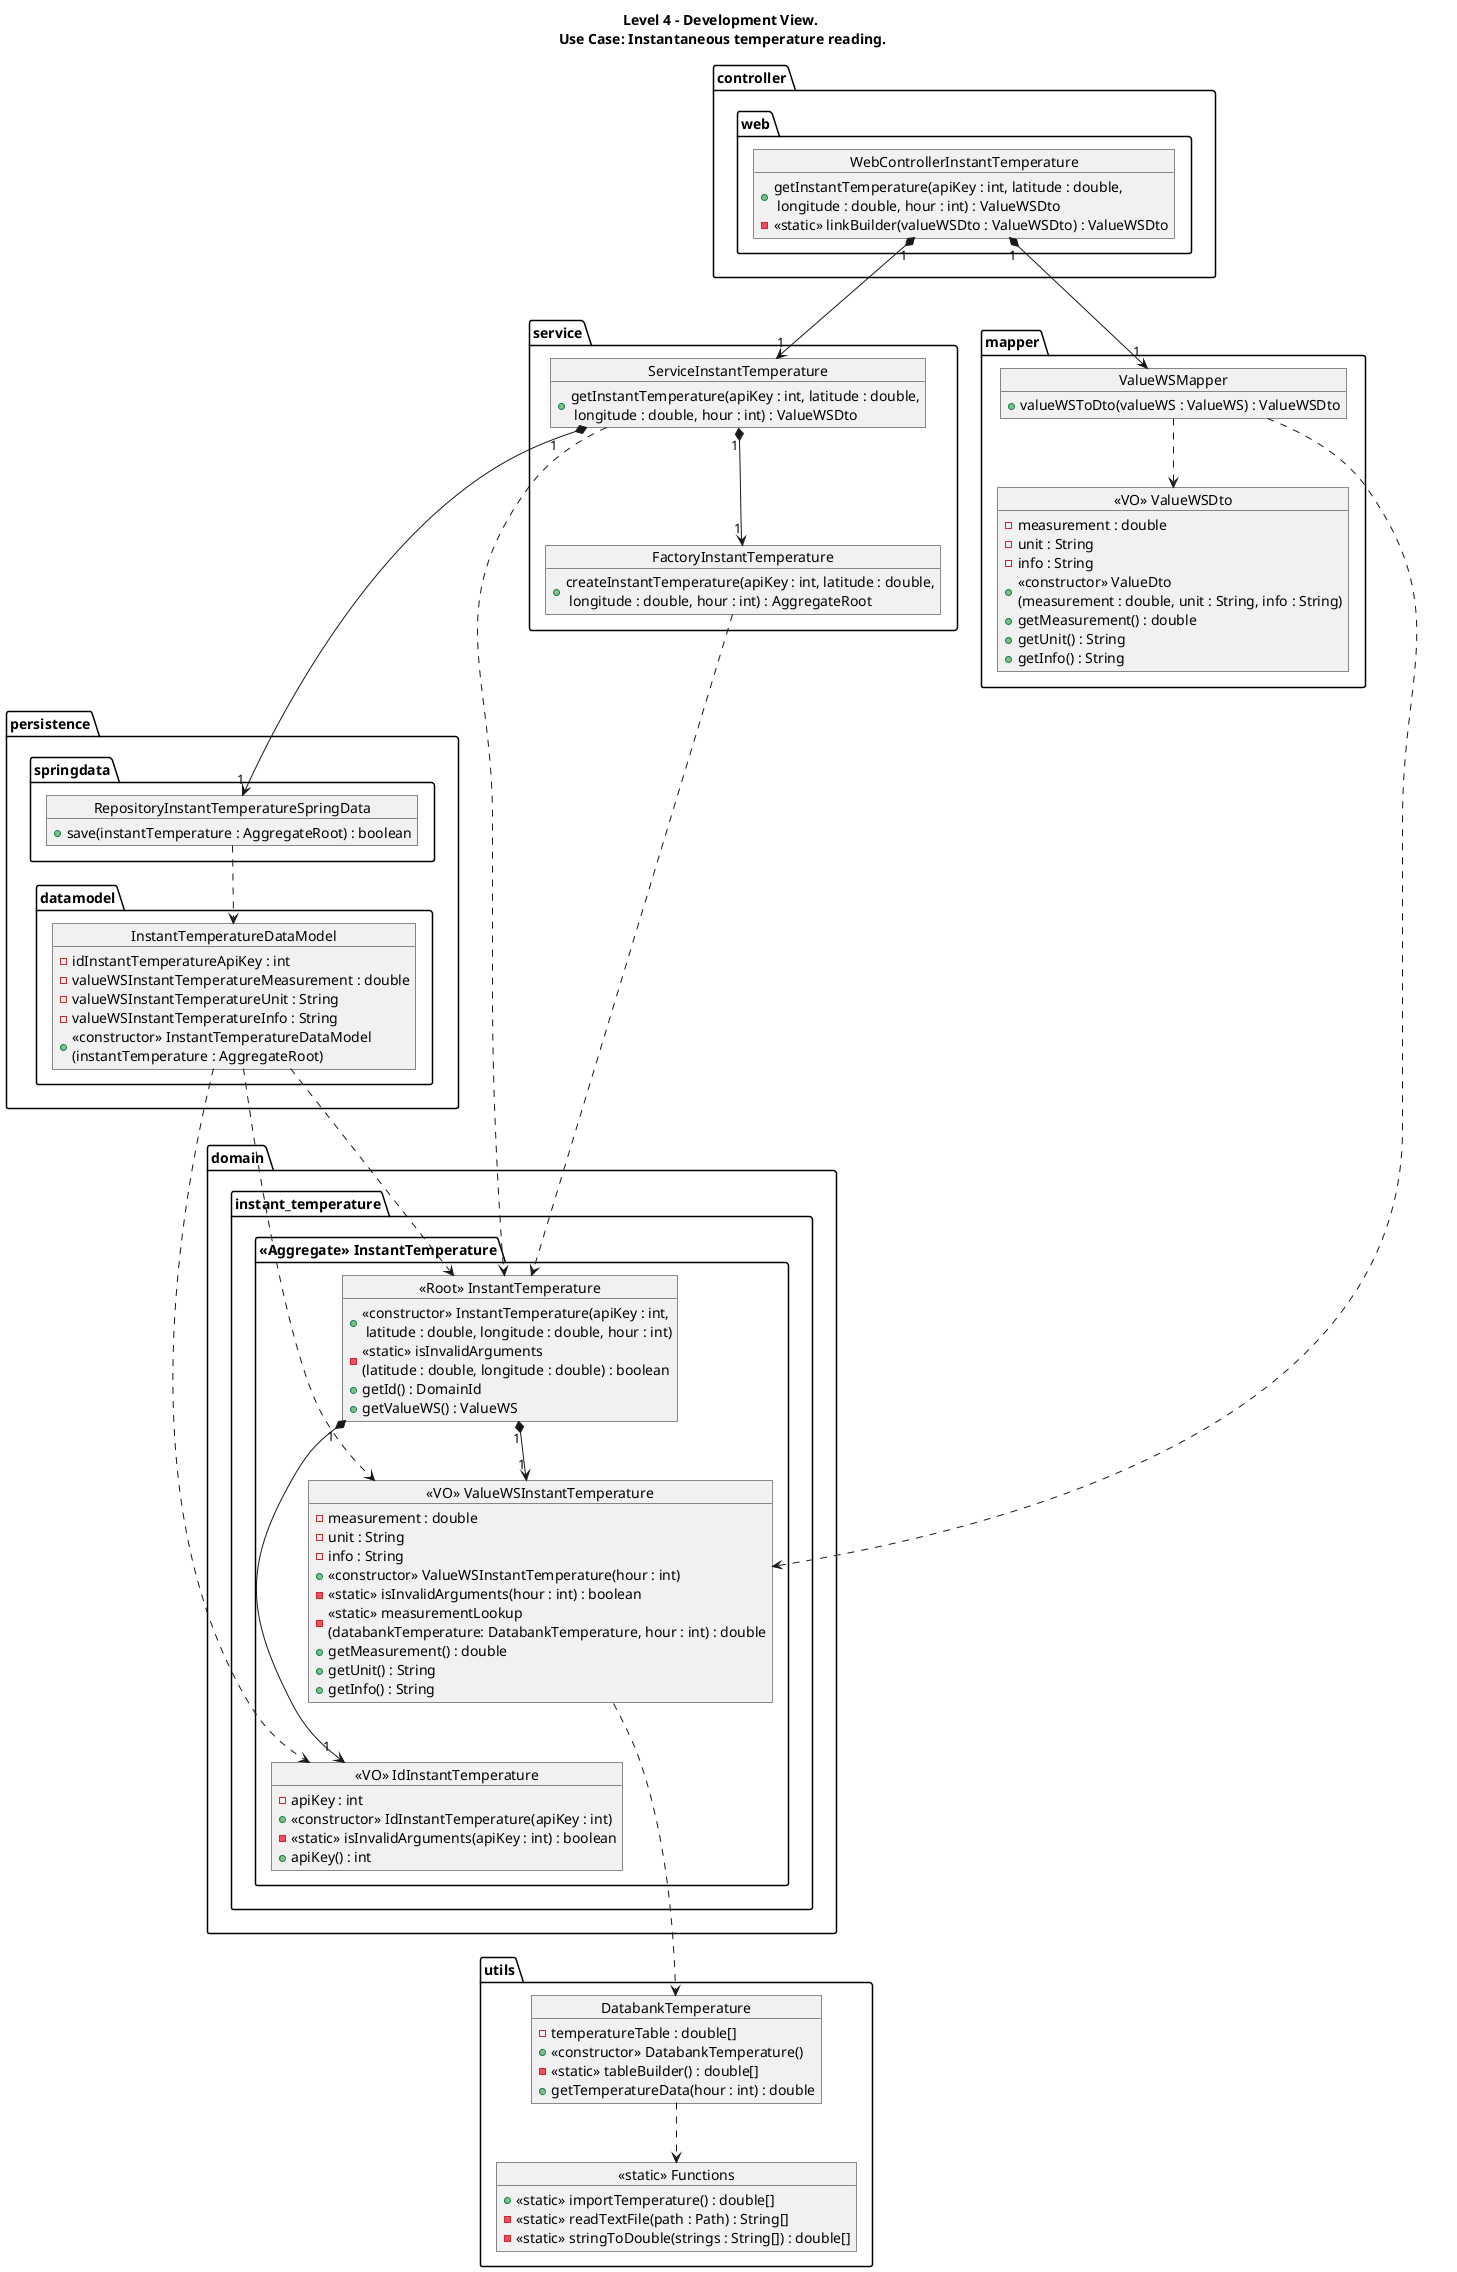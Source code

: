 @startuml
'https://plantuml.com/class-diagram

title Level 4 - Development View. \nUse Case: Instantaneous temperature reading.

package controller {
    package web {
        object "WebControllerInstantTemperature" as Controller {
        + getInstantTemperature(apiKey : int, latitude : double,\n longitude : double, hour : int) : ValueWSDto
        - <<static>> linkBuilder(valueWSDto : ValueWSDto) : ValueWSDto
        }
    }
}

package service {
    object "ServiceInstantTemperature" as Service {
    + getInstantTemperature(apiKey : int, latitude : double,\n longitude : double, hour : int) : ValueWSDto
    }

    object "FactoryInstantTemperature" as Factory {
    + createInstantTemperature(apiKey : int, latitude : double,\n longitude : double, hour : int) : AggregateRoot
    }
}

package domain {
    package instant_temperature {
        package "<<Aggregate>> InstantTemperature" {
            object "<<Root>> InstantTemperature" as Root {
            + <<constructor>> InstantTemperature(apiKey : int,\n latitude : double, longitude : double, hour : int)
            - <<static>> isInvalidArguments\n(latitude : double, longitude : double) : boolean
            + getId() : DomainId
            + getValueWS() : ValueWS
            }

            object "<<VO>> ValueWSInstantTemperature" as ValueWS {
            - measurement : double
            - unit : String
            - info : String
            + <<constructor>> ValueWSInstantTemperature(hour : int)
            - <<static>> isInvalidArguments(hour : int) : boolean
            - <<static>> measurementLookup\n(databankTemperature: DatabankTemperature, hour : int) : double
            + getMeasurement() : double
            + getUnit() : String
            + getInfo() : String
            }

            object "<<VO>> IdInstantTemperature" as Id {
            - apiKey : int
            + <<constructor>> IdInstantTemperature(apiKey : int)
            - <<static>> isInvalidArguments(apiKey : int) : boolean
            + apiKey() : int
            }
        }
    }
}

package mapper {
    object "ValueWSMapper" as ValueMapper {
    + valueWSToDto(valueWS : ValueWS) : ValueWSDto
    }

    object "<<VO>> ValueWSDto" as ValueDto {
    - measurement : double
    - unit : String
    - info : String
    + <<constructor>> ValueDto\n(measurement : double, unit : String, info : String)
    + getMeasurement() : double
    + getUnit() : String
    + getInfo() : String
    }
}

package utils {
    object "DatabankTemperature" as DatabankTemperature {
    - temperatureTable : double[]
    + <<constructor>> DatabankTemperature()
    - <<static>> tableBuilder() : double[]
    + getTemperatureData(hour : int) : double
    }

    object "<<static>> Functions" as Functions {
    + <<static>> importTemperature() : double[]
    - <<static>> readTextFile(path : Path) : String[]
    - <<static>> stringToDouble(strings : String[]) : double[]
    }
}

package persistence {
    package datamodel {
        object "InstantTemperatureDataModel" as DataModel {
        - idInstantTemperatureApiKey : int
        - valueWSInstantTemperatureMeasurement : double
        - valueWSInstantTemperatureUnit : String
        - valueWSInstantTemperatureInfo : String
        + <<constructor>> InstantTemperatureDataModel\n(instantTemperature : AggregateRoot)
        }
    }

    package springdata {
        object "RepositoryInstantTemperatureSpringData" as RepositorySpringData {
        + save(instantTemperature : AggregateRoot) : boolean
        }
    }
}

Controller "1" *---> "1" Service
Service "1" *--> "1" Factory

Service ...> Root

Controller "1" *---> "1" ValueMapper
ValueMapper ..> ValueWS
ValueMapper ..> ValueDto

Factory ...> Root

Root "1" *---> "1" Id
Root "1" *--> "1" ValueWS

ValueWS ...> DatabankTemperature
DatabankTemperature ..> Functions

RepositorySpringData ..> DataModel
DataModel ...> Root
DataModel ...> Id
DataModel ...> ValueWS

Service "1" *---> "1" RepositorySpringData

@enduml